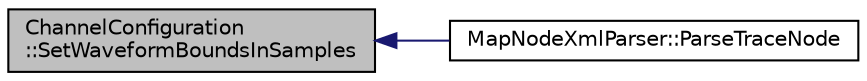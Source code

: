 digraph "ChannelConfiguration::SetWaveformBoundsInSamples"
{
  edge [fontname="Helvetica",fontsize="10",labelfontname="Helvetica",labelfontsize="10"];
  node [fontname="Helvetica",fontsize="10",shape=record];
  rankdir="LR";
  Node1 [label="ChannelConfiguration\l::SetWaveformBoundsInSamples",height=0.2,width=0.4,color="black", fillcolor="grey75", style="filled", fontcolor="black"];
  Node1 -> Node2 [dir="back",color="midnightblue",fontsize="10",style="solid",fontname="Helvetica"];
  Node2 [label="MapNodeXmlParser::ParseTraceNode",height=0.2,width=0.4,color="black", fillcolor="white", style="filled",URL="$d1/d1c/class_map_node_xml_parser.html#ac11ad807e6ae35701866e322a834b59c"];
}
